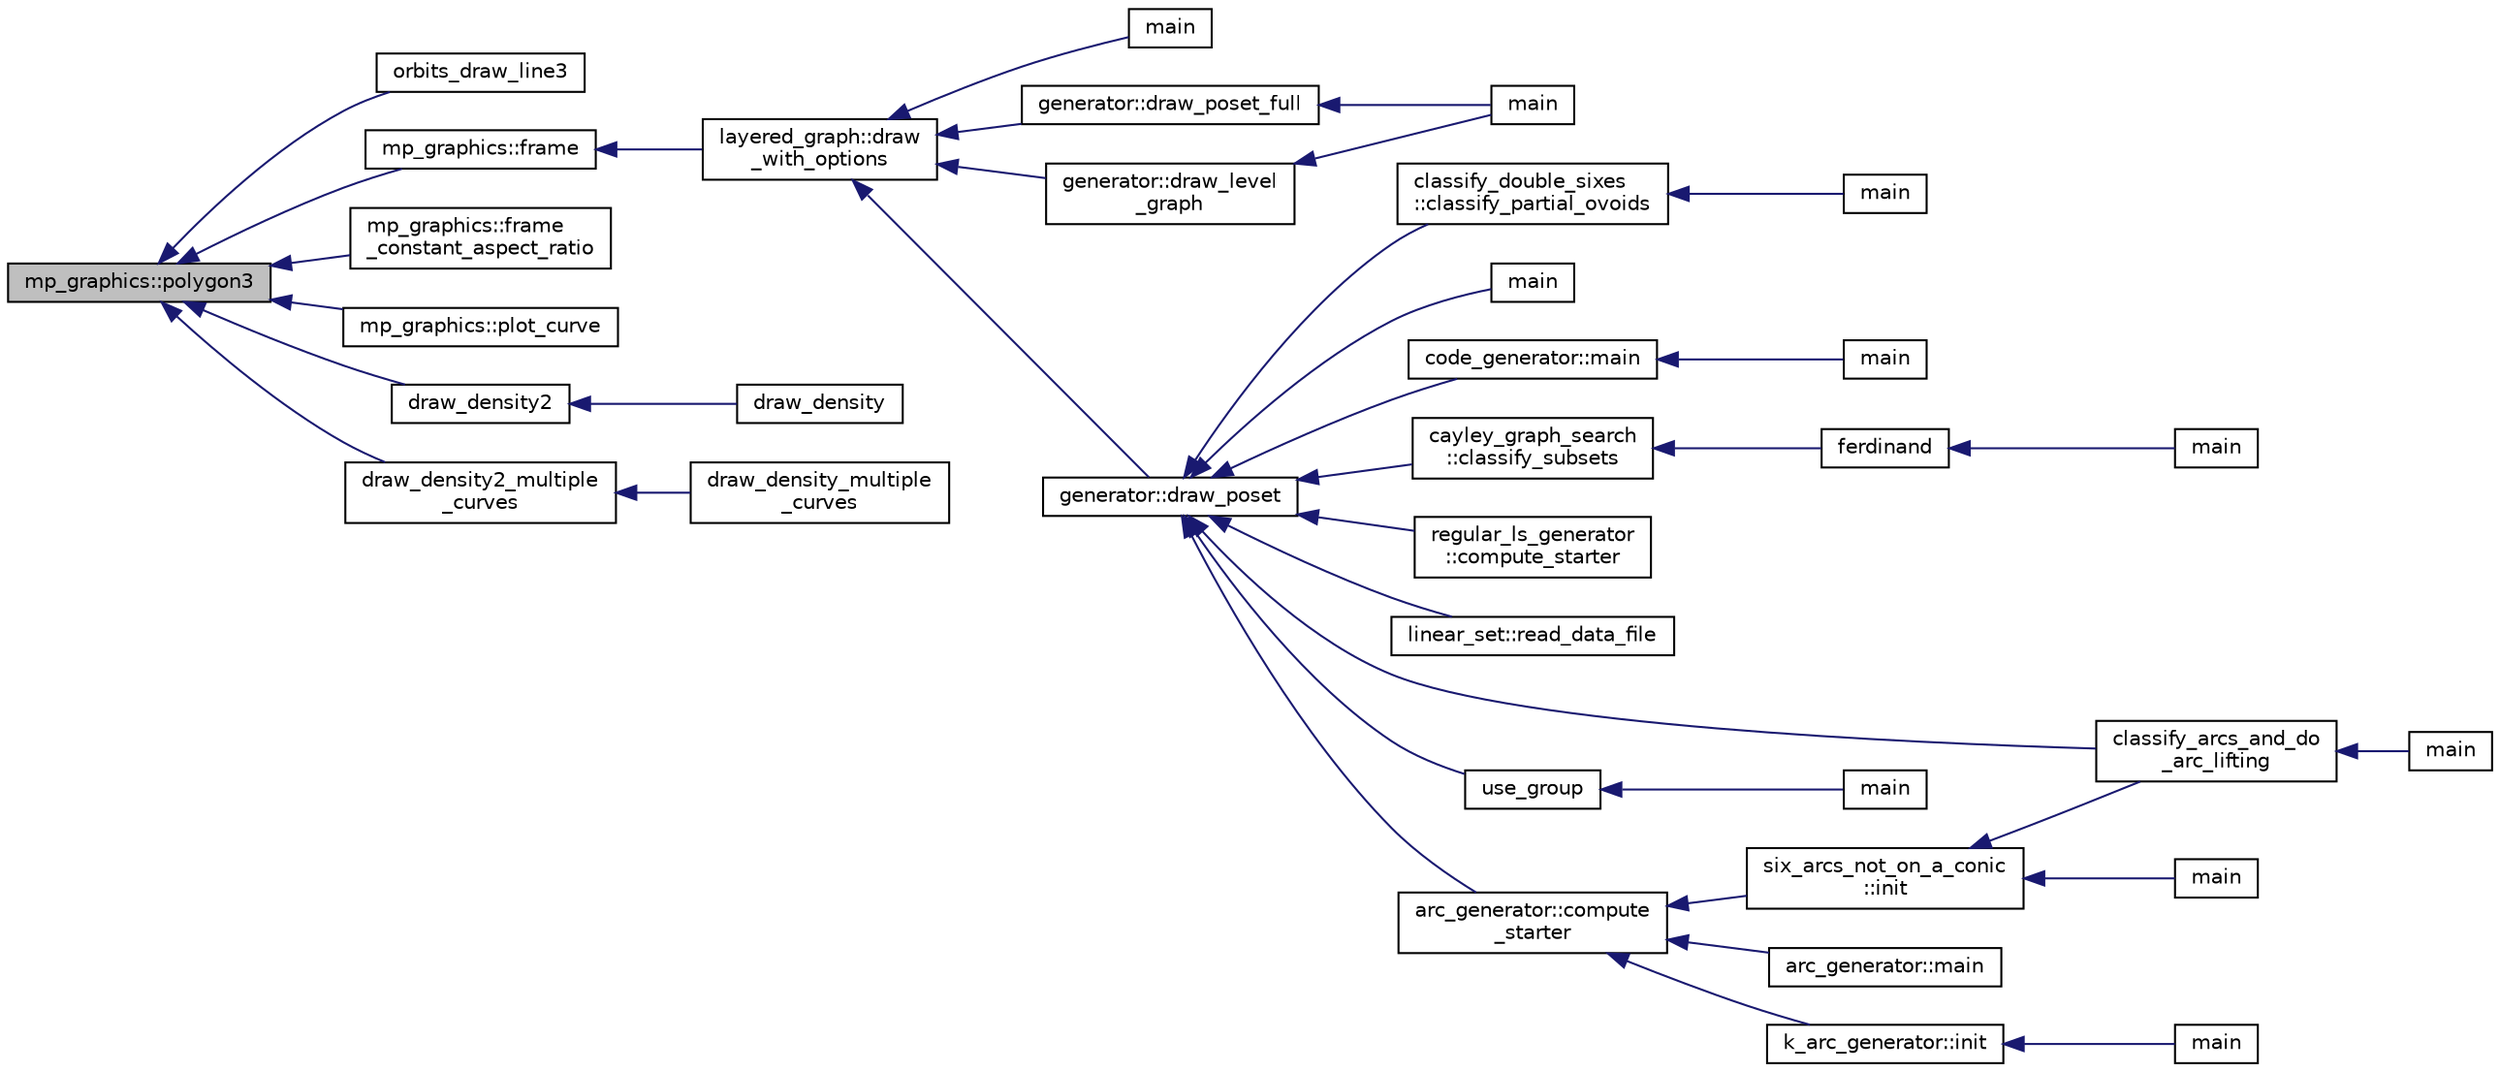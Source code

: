 digraph "mp_graphics::polygon3"
{
  edge [fontname="Helvetica",fontsize="10",labelfontname="Helvetica",labelfontsize="10"];
  node [fontname="Helvetica",fontsize="10",shape=record];
  rankdir="LR";
  Node5536 [label="mp_graphics::polygon3",height=0.2,width=0.4,color="black", fillcolor="grey75", style="filled", fontcolor="black"];
  Node5536 -> Node5537 [dir="back",color="midnightblue",fontsize="10",style="solid",fontname="Helvetica"];
  Node5537 [label="orbits_draw_line3",height=0.2,width=0.4,color="black", fillcolor="white", style="filled",URL="$d9/d29/draw_8_c.html#af0899d0353c41dee492de1e8925965f4"];
  Node5536 -> Node5538 [dir="back",color="midnightblue",fontsize="10",style="solid",fontname="Helvetica"];
  Node5538 [label="mp_graphics::frame",height=0.2,width=0.4,color="black", fillcolor="white", style="filled",URL="$da/d2c/classmp__graphics.html#a4094becb93ac234f2f3ebd1be83d10ff"];
  Node5538 -> Node5539 [dir="back",color="midnightblue",fontsize="10",style="solid",fontname="Helvetica"];
  Node5539 [label="layered_graph::draw\l_with_options",height=0.2,width=0.4,color="black", fillcolor="white", style="filled",URL="$da/db1/classlayered__graph.html#a4c76e40c6cf5bfb2ab2df20c33e846bc"];
  Node5539 -> Node5540 [dir="back",color="midnightblue",fontsize="10",style="solid",fontname="Helvetica"];
  Node5540 [label="main",height=0.2,width=0.4,color="black", fillcolor="white", style="filled",URL="$da/d62/layered__graph__main_8_c.html#a217dbf8b442f20279ea00b898af96f52"];
  Node5539 -> Node5541 [dir="back",color="midnightblue",fontsize="10",style="solid",fontname="Helvetica"];
  Node5541 [label="generator::draw_poset_full",height=0.2,width=0.4,color="black", fillcolor="white", style="filled",URL="$d7/d73/classgenerator.html#a6f7f90e50993905db31342536ac59d8c"];
  Node5541 -> Node5542 [dir="back",color="midnightblue",fontsize="10",style="solid",fontname="Helvetica"];
  Node5542 [label="main",height=0.2,width=0.4,color="black", fillcolor="white", style="filled",URL="$de/d2d/graph_2graph_8_c.html#a217dbf8b442f20279ea00b898af96f52"];
  Node5539 -> Node5543 [dir="back",color="midnightblue",fontsize="10",style="solid",fontname="Helvetica"];
  Node5543 [label="generator::draw_poset",height=0.2,width=0.4,color="black", fillcolor="white", style="filled",URL="$d7/d73/classgenerator.html#aa4f99c75a86701ba85e514a294efdf3a"];
  Node5543 -> Node5544 [dir="back",color="midnightblue",fontsize="10",style="solid",fontname="Helvetica"];
  Node5544 [label="main",height=0.2,width=0.4,color="black", fillcolor="white", style="filled",URL="$d1/d5e/blt__main_8_c.html#a217dbf8b442f20279ea00b898af96f52"];
  Node5543 -> Node5545 [dir="back",color="midnightblue",fontsize="10",style="solid",fontname="Helvetica"];
  Node5545 [label="code_generator::main",height=0.2,width=0.4,color="black", fillcolor="white", style="filled",URL="$db/d37/classcode__generator.html#ab3cf3a306e4032c2b471ac95321c599f"];
  Node5545 -> Node5546 [dir="back",color="midnightblue",fontsize="10",style="solid",fontname="Helvetica"];
  Node5546 [label="main",height=0.2,width=0.4,color="black", fillcolor="white", style="filled",URL="$d4/d4f/codes_8_c.html#a217dbf8b442f20279ea00b898af96f52"];
  Node5543 -> Node5547 [dir="back",color="midnightblue",fontsize="10",style="solid",fontname="Helvetica"];
  Node5547 [label="cayley_graph_search\l::classify_subsets",height=0.2,width=0.4,color="black", fillcolor="white", style="filled",URL="$de/dae/classcayley__graph__search.html#a4cf8a90752e018a281481ac80ad52c4b"];
  Node5547 -> Node5548 [dir="back",color="midnightblue",fontsize="10",style="solid",fontname="Helvetica"];
  Node5548 [label="ferdinand",height=0.2,width=0.4,color="black", fillcolor="white", style="filled",URL="$da/df3/ferdinand_8_c.html#a322b57727d23cf5a0932f11c30ea18d9"];
  Node5548 -> Node5549 [dir="back",color="midnightblue",fontsize="10",style="solid",fontname="Helvetica"];
  Node5549 [label="main",height=0.2,width=0.4,color="black", fillcolor="white", style="filled",URL="$da/df3/ferdinand_8_c.html#a3c04138a5bfe5d72780bb7e82a18e627"];
  Node5543 -> Node5550 [dir="back",color="midnightblue",fontsize="10",style="solid",fontname="Helvetica"];
  Node5550 [label="regular_ls_generator\l::compute_starter",height=0.2,width=0.4,color="black", fillcolor="white", style="filled",URL="$d2/dd8/classregular__ls__generator.html#aa38907741058694a73194b02ceb4a53d"];
  Node5543 -> Node5551 [dir="back",color="midnightblue",fontsize="10",style="solid",fontname="Helvetica"];
  Node5551 [label="linear_set::read_data_file",height=0.2,width=0.4,color="black", fillcolor="white", style="filled",URL="$dd/d86/classlinear__set.html#a9a5cd28cc81be7ee41002b2e3114c2cb"];
  Node5543 -> Node5552 [dir="back",color="midnightblue",fontsize="10",style="solid",fontname="Helvetica"];
  Node5552 [label="classify_arcs_and_do\l_arc_lifting",height=0.2,width=0.4,color="black", fillcolor="white", style="filled",URL="$d6/dc3/arc__lifting__main_8_c.html#afdd7be16f16b8c71e9a72fe5f6a0b59c"];
  Node5552 -> Node5553 [dir="back",color="midnightblue",fontsize="10",style="solid",fontname="Helvetica"];
  Node5553 [label="main",height=0.2,width=0.4,color="black", fillcolor="white", style="filled",URL="$d6/dc3/arc__lifting__main_8_c.html#a217dbf8b442f20279ea00b898af96f52"];
  Node5543 -> Node5554 [dir="back",color="midnightblue",fontsize="10",style="solid",fontname="Helvetica"];
  Node5554 [label="use_group",height=0.2,width=0.4,color="black", fillcolor="white", style="filled",URL="$d9/d9f/all__cliques_8_c.html#aba62531e97173264c39afe2c7857af31"];
  Node5554 -> Node5555 [dir="back",color="midnightblue",fontsize="10",style="solid",fontname="Helvetica"];
  Node5555 [label="main",height=0.2,width=0.4,color="black", fillcolor="white", style="filled",URL="$d9/d9f/all__cliques_8_c.html#a3c04138a5bfe5d72780bb7e82a18e627"];
  Node5543 -> Node5556 [dir="back",color="midnightblue",fontsize="10",style="solid",fontname="Helvetica"];
  Node5556 [label="arc_generator::compute\l_starter",height=0.2,width=0.4,color="black", fillcolor="white", style="filled",URL="$d4/d21/classarc__generator.html#aad1dcec3a1c302e743d574bd1ac857d9"];
  Node5556 -> Node5557 [dir="back",color="midnightblue",fontsize="10",style="solid",fontname="Helvetica"];
  Node5557 [label="arc_generator::main",height=0.2,width=0.4,color="black", fillcolor="white", style="filled",URL="$d4/d21/classarc__generator.html#ad80140b51b165dad1fe6ab232be7829a"];
  Node5556 -> Node5558 [dir="back",color="midnightblue",fontsize="10",style="solid",fontname="Helvetica"];
  Node5558 [label="k_arc_generator::init",height=0.2,width=0.4,color="black", fillcolor="white", style="filled",URL="$d6/dd8/classk__arc__generator.html#a6036d9f52ede9f8ca681505626b5361d"];
  Node5558 -> Node5559 [dir="back",color="midnightblue",fontsize="10",style="solid",fontname="Helvetica"];
  Node5559 [label="main",height=0.2,width=0.4,color="black", fillcolor="white", style="filled",URL="$d6/d01/k__arc__generator__main_8_c.html#a217dbf8b442f20279ea00b898af96f52"];
  Node5556 -> Node5560 [dir="back",color="midnightblue",fontsize="10",style="solid",fontname="Helvetica"];
  Node5560 [label="six_arcs_not_on_a_conic\l::init",height=0.2,width=0.4,color="black", fillcolor="white", style="filled",URL="$d8/de6/classsix__arcs__not__on__a__conic.html#a7a4d5cf8a098488729934cfa8a70944a"];
  Node5560 -> Node5552 [dir="back",color="midnightblue",fontsize="10",style="solid",fontname="Helvetica"];
  Node5560 -> Node5561 [dir="back",color="midnightblue",fontsize="10",style="solid",fontname="Helvetica"];
  Node5561 [label="main",height=0.2,width=0.4,color="black", fillcolor="white", style="filled",URL="$d2/dfa/create__surface__main_8_c.html#a217dbf8b442f20279ea00b898af96f52"];
  Node5543 -> Node5562 [dir="back",color="midnightblue",fontsize="10",style="solid",fontname="Helvetica"];
  Node5562 [label="classify_double_sixes\l::classify_partial_ovoids",height=0.2,width=0.4,color="black", fillcolor="white", style="filled",URL="$dd/d23/classclassify__double__sixes.html#a2253fca143a0e8a3e39655eb05668ae9"];
  Node5562 -> Node5563 [dir="back",color="midnightblue",fontsize="10",style="solid",fontname="Helvetica"];
  Node5563 [label="main",height=0.2,width=0.4,color="black", fillcolor="white", style="filled",URL="$df/df8/surface__classify_8_c.html#a217dbf8b442f20279ea00b898af96f52"];
  Node5539 -> Node5564 [dir="back",color="midnightblue",fontsize="10",style="solid",fontname="Helvetica"];
  Node5564 [label="generator::draw_level\l_graph",height=0.2,width=0.4,color="black", fillcolor="white", style="filled",URL="$d7/d73/classgenerator.html#a6bbc7b7aafea55ff8e202efc43ab263c"];
  Node5564 -> Node5542 [dir="back",color="midnightblue",fontsize="10",style="solid",fontname="Helvetica"];
  Node5536 -> Node5565 [dir="back",color="midnightblue",fontsize="10",style="solid",fontname="Helvetica"];
  Node5565 [label="mp_graphics::frame\l_constant_aspect_ratio",height=0.2,width=0.4,color="black", fillcolor="white", style="filled",URL="$da/d2c/classmp__graphics.html#a3b0cc53ceceec91be6ca0dde66f7ca88"];
  Node5536 -> Node5566 [dir="back",color="midnightblue",fontsize="10",style="solid",fontname="Helvetica"];
  Node5566 [label="mp_graphics::plot_curve",height=0.2,width=0.4,color="black", fillcolor="white", style="filled",URL="$da/d2c/classmp__graphics.html#a2f288365e8ffc149570e25937e99003b"];
  Node5536 -> Node5567 [dir="back",color="midnightblue",fontsize="10",style="solid",fontname="Helvetica"];
  Node5567 [label="draw_density2",height=0.2,width=0.4,color="black", fillcolor="white", style="filled",URL="$de/dea/plot_8_c.html#a4325acc4eb31709cb6d3e5055c5196de"];
  Node5567 -> Node5568 [dir="back",color="midnightblue",fontsize="10",style="solid",fontname="Helvetica"];
  Node5568 [label="draw_density",height=0.2,width=0.4,color="black", fillcolor="white", style="filled",URL="$de/dea/plot_8_c.html#aacb709615412b4c930421172d579dbba"];
  Node5536 -> Node5569 [dir="back",color="midnightblue",fontsize="10",style="solid",fontname="Helvetica"];
  Node5569 [label="draw_density2_multiple\l_curves",height=0.2,width=0.4,color="black", fillcolor="white", style="filled",URL="$de/dea/plot_8_c.html#ac9b4203b5c6e28f5af87331deeb2142b"];
  Node5569 -> Node5570 [dir="back",color="midnightblue",fontsize="10",style="solid",fontname="Helvetica"];
  Node5570 [label="draw_density_multiple\l_curves",height=0.2,width=0.4,color="black", fillcolor="white", style="filled",URL="$de/dea/plot_8_c.html#ae8316e657aaea4fb3b6056fa2079764e"];
}
